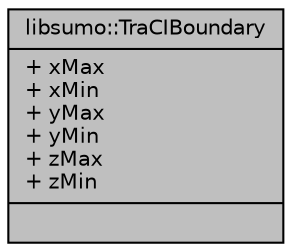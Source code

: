 digraph "libsumo::TraCIBoundary"
{
  edge [fontname="Helvetica",fontsize="10",labelfontname="Helvetica",labelfontsize="10"];
  node [fontname="Helvetica",fontsize="10",shape=record];
  Node1 [label="{libsumo::TraCIBoundary\n|+ xMax\l+ xMin\l+ yMax\l+ yMin\l+ zMax\l+ zMin\l|}",height=0.2,width=0.4,color="black", fillcolor="grey75", style="filled", fontcolor="black"];
}
